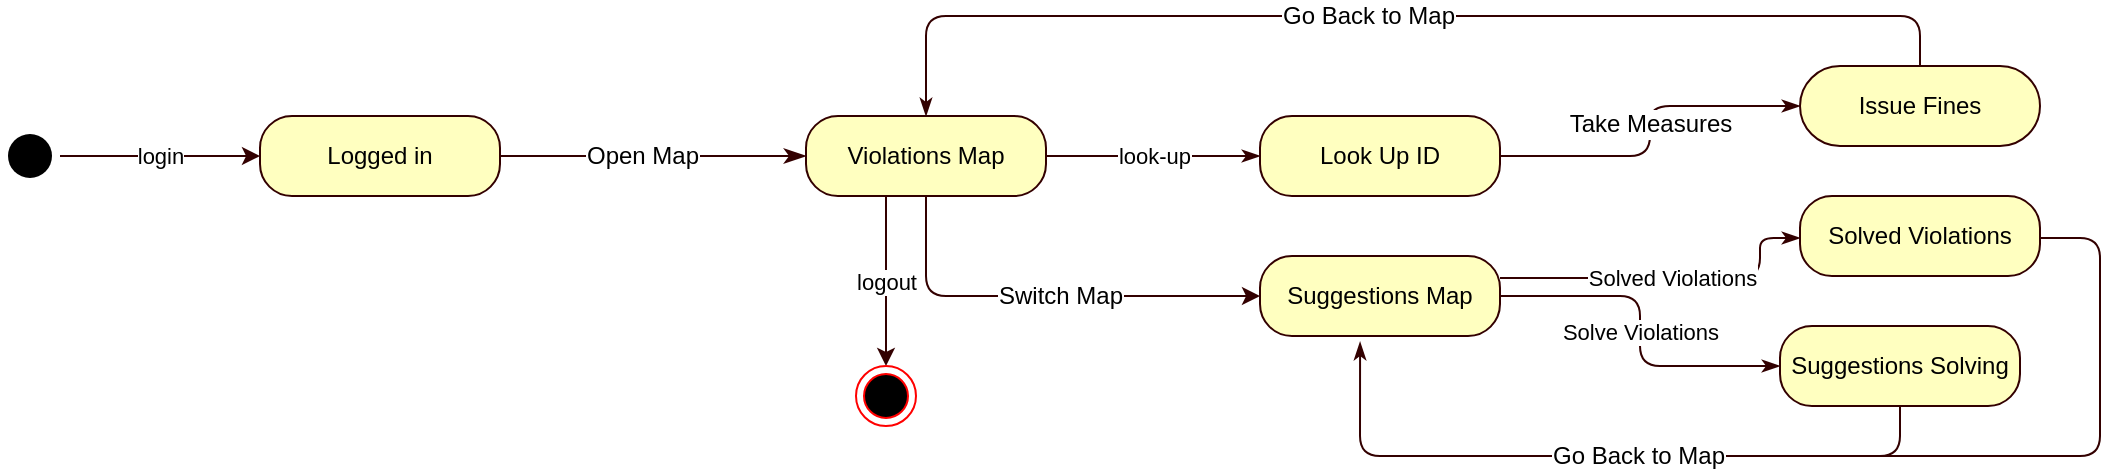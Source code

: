<mxfile version="12.2.0" type="device" pages="1"><diagram id="hkh5VPyCAdm9aV66cMBi" name="Page-1"><mxGraphModel dx="1861" dy="680" grid="1" gridSize="10" guides="1" tooltips="1" connect="1" arrows="1" fold="1" page="1" pageScale="1" pageWidth="827" pageHeight="1169" math="0" shadow="0"><root><mxCell id="0"/><mxCell id="1" parent="0"/><mxCell id="B7UJa970GubsxUOPtU8E-10" value="" style="edgeStyle=orthogonalEdgeStyle;rounded=1;orthogonalLoop=1;jettySize=auto;html=1;strokeColor=#330000;entryX=0;entryY=0.5;entryDx=0;entryDy=0;" edge="1" parent="1" source="B7UJa970GubsxUOPtU8E-8" target="B7UJa970GubsxUOPtU8E-9"><mxGeometry relative="1" as="geometry"><Array as="points"><mxPoint x="193" y="220"/></Array></mxGeometry></mxCell><mxCell id="B7UJa970GubsxUOPtU8E-11" value="Switch Map" style="text;html=1;resizable=0;points=[];align=center;verticalAlign=middle;labelBackgroundColor=#ffffff;" vertex="1" connectable="0" parent="B7UJa970GubsxUOPtU8E-10"><mxGeometry x="-0.191" y="-5" relative="1" as="geometry"><mxPoint x="29" y="-5" as="offset"/></mxGeometry></mxCell><mxCell id="B7UJa970GubsxUOPtU8E-2" value="Logged in" style="rounded=1;whiteSpace=wrap;html=1;arcSize=40;fontColor=#000000;fillColor=#ffffc0;strokeColor=#330000;" vertex="1" parent="1"><mxGeometry x="-140" y="130" width="120" height="40" as="geometry"/></mxCell><mxCell id="B7UJa970GubsxUOPtU8E-19" value="Solve Violations" style="edgeStyle=orthogonalEdgeStyle;rounded=1;orthogonalLoop=1;jettySize=auto;html=1;endArrow=classicThin;endFill=1;strokeColor=#330000;entryX=0;entryY=0.5;entryDx=0;entryDy=0;" edge="1" parent="1" source="B7UJa970GubsxUOPtU8E-9" target="B7UJa970GubsxUOPtU8E-20"><mxGeometry relative="1" as="geometry"><mxPoint x="547" y="240" as="targetPoint"/></mxGeometry></mxCell><mxCell id="B7UJa970GubsxUOPtU8E-27" value="Solved Violations" style="edgeStyle=orthogonalEdgeStyle;rounded=1;orthogonalLoop=1;jettySize=auto;html=1;endArrow=classicThin;endFill=1;strokeColor=#330000;entryX=0;entryY=0.5;entryDx=0;entryDy=0;" edge="1" parent="1" source="B7UJa970GubsxUOPtU8E-9" target="B7UJa970GubsxUOPtU8E-30"><mxGeometry relative="1" as="geometry"><mxPoint x="630" y="191" as="targetPoint"/><Array as="points"><mxPoint x="610" y="211"/><mxPoint x="610" y="191"/></Array></mxGeometry></mxCell><mxCell id="B7UJa970GubsxUOPtU8E-9" value="Suggestions Map" style="rounded=1;whiteSpace=wrap;html=1;arcSize=40;fontColor=#000000;fillColor=#ffffc0;strokeColor=#330000;" vertex="1" parent="1"><mxGeometry x="360" y="200" width="120" height="40" as="geometry"/></mxCell><mxCell id="B7UJa970GubsxUOPtU8E-3" value="" style="edgeStyle=orthogonalEdgeStyle;html=1;verticalAlign=bottom;endArrow=classicThin;endSize=8;strokeColor=#330000;entryX=0;entryY=0.5;entryDx=0;entryDy=0;endFill=1;" edge="1" source="B7UJa970GubsxUOPtU8E-2" parent="1" target="B7UJa970GubsxUOPtU8E-8"><mxGeometry relative="1" as="geometry"><mxPoint x="120" y="200" as="targetPoint"/><Array as="points"/></mxGeometry></mxCell><mxCell id="B7UJa970GubsxUOPtU8E-7" value="Open Map" style="text;html=1;resizable=0;points=[];align=center;verticalAlign=middle;labelBackgroundColor=#ffffff;" vertex="1" connectable="0" parent="B7UJa970GubsxUOPtU8E-3"><mxGeometry x="0.246" y="2" relative="1" as="geometry"><mxPoint x="-25" y="2" as="offset"/></mxGeometry></mxCell><mxCell id="B7UJa970GubsxUOPtU8E-6" value="login" style="edgeStyle=orthogonalEdgeStyle;rounded=0;orthogonalLoop=1;jettySize=auto;html=1;strokeColor=#330000;entryX=0;entryY=0.5;entryDx=0;entryDy=0;" edge="1" parent="1" source="B7UJa970GubsxUOPtU8E-4" target="B7UJa970GubsxUOPtU8E-2"><mxGeometry relative="1" as="geometry"><mxPoint x="-170" y="155" as="targetPoint"/><Array as="points"><mxPoint x="-220" y="150"/><mxPoint x="-220" y="150"/></Array></mxGeometry></mxCell><mxCell id="B7UJa970GubsxUOPtU8E-4" value="" style="ellipse;html=1;shape=endState;fillColor=#000000;strokeColor=none;" vertex="1" parent="1"><mxGeometry x="-270" y="135" width="30" height="30" as="geometry"/></mxCell><mxCell id="B7UJa970GubsxUOPtU8E-13" value="look-up" style="edgeStyle=orthogonalEdgeStyle;rounded=1;orthogonalLoop=1;jettySize=auto;html=1;endArrow=classicThin;endFill=1;strokeColor=#330000;" edge="1" parent="1" source="B7UJa970GubsxUOPtU8E-8" target="B7UJa970GubsxUOPtU8E-12"><mxGeometry relative="1" as="geometry"/></mxCell><mxCell id="B7UJa970GubsxUOPtU8E-8" value="Violations Map" style="rounded=1;whiteSpace=wrap;html=1;arcSize=40;fontColor=#000000;fillColor=#ffffc0;strokeColor=#330000;" vertex="1" parent="1"><mxGeometry x="133" y="130" width="120" height="40" as="geometry"/></mxCell><mxCell id="B7UJa970GubsxUOPtU8E-16" value="" style="edgeStyle=orthogonalEdgeStyle;rounded=1;orthogonalLoop=1;jettySize=auto;html=1;endArrow=classicThin;endFill=1;strokeColor=#330000;entryX=0.5;entryY=0;entryDx=0;entryDy=0;exitX=0.5;exitY=0;exitDx=0;exitDy=0;" edge="1" parent="1" source="B7UJa970GubsxUOPtU8E-33" target="B7UJa970GubsxUOPtU8E-8"><mxGeometry relative="1" as="geometry"><mxPoint x="190" y="80" as="targetPoint"/><Array as="points"><mxPoint x="690" y="80"/><mxPoint x="193" y="80"/></Array></mxGeometry></mxCell><mxCell id="B7UJa970GubsxUOPtU8E-17" value="Go Back to Map" style="text;html=1;resizable=0;points=[];align=center;verticalAlign=middle;labelBackgroundColor=#ffffff;" vertex="1" connectable="0" parent="B7UJa970GubsxUOPtU8E-16"><mxGeometry x="0.053" relative="1" as="geometry"><mxPoint as="offset"/></mxGeometry></mxCell><mxCell id="B7UJa970GubsxUOPtU8E-34" value="" style="edgeStyle=orthogonalEdgeStyle;rounded=1;orthogonalLoop=1;jettySize=auto;html=1;endArrow=classicThin;endFill=1;strokeColor=#330000;" edge="1" parent="1" source="B7UJa970GubsxUOPtU8E-12" target="B7UJa970GubsxUOPtU8E-33"><mxGeometry relative="1" as="geometry"/></mxCell><mxCell id="B7UJa970GubsxUOPtU8E-35" value="Take Measures" style="text;html=1;resizable=0;points=[];align=center;verticalAlign=middle;labelBackgroundColor=#ffffff;" vertex="1" connectable="0" parent="B7UJa970GubsxUOPtU8E-34"><mxGeometry x="-0.142" y="1" relative="1" as="geometry"><mxPoint x="0.5" y="-16" as="offset"/></mxGeometry></mxCell><mxCell id="B7UJa970GubsxUOPtU8E-12" value="Look Up ID" style="rounded=1;whiteSpace=wrap;html=1;arcSize=40;fontColor=#000000;fillColor=#ffffc0;strokeColor=#330000;" vertex="1" parent="1"><mxGeometry x="360" y="130" width="120" height="40" as="geometry"/></mxCell><mxCell id="B7UJa970GubsxUOPtU8E-33" value="Issue Fines" style="rounded=1;whiteSpace=wrap;html=1;arcSize=50;fontColor=#000000;fillColor=#ffffc0;strokeColor=#330000;" vertex="1" parent="1"><mxGeometry x="630" y="105" width="120" height="40" as="geometry"/></mxCell><mxCell id="B7UJa970GubsxUOPtU8E-22" value="" style="edgeStyle=orthogonalEdgeStyle;rounded=1;orthogonalLoop=1;jettySize=auto;html=1;endArrow=classicThin;endFill=1;strokeColor=#330000;entryX=0.417;entryY=1.075;entryDx=0;entryDy=0;entryPerimeter=0;" edge="1" parent="1" source="B7UJa970GubsxUOPtU8E-20" target="B7UJa970GubsxUOPtU8E-9"><mxGeometry relative="1" as="geometry"><mxPoint x="307" y="360" as="targetPoint"/><Array as="points"><mxPoint x="680" y="300"/><mxPoint x="410" y="300"/></Array></mxGeometry></mxCell><mxCell id="B7UJa970GubsxUOPtU8E-23" value="Go Back to Map" style="text;html=1;resizable=0;points=[];align=center;verticalAlign=middle;labelBackgroundColor=#ffffff;" vertex="1" connectable="0" parent="B7UJa970GubsxUOPtU8E-22"><mxGeometry x="-0.085" y="4" relative="1" as="geometry"><mxPoint x="5" y="-4" as="offset"/></mxGeometry></mxCell><mxCell id="B7UJa970GubsxUOPtU8E-20" value="Suggestions Solving" style="rounded=1;whiteSpace=wrap;html=1;arcSize=40;fontColor=#000000;fillColor=#ffffc0;strokeColor=#330000;" vertex="1" parent="1"><mxGeometry x="620" y="235" width="120" height="40" as="geometry"/></mxCell><mxCell id="B7UJa970GubsxUOPtU8E-25" value="logout" style="endArrow=classic;html=1;strokeColor=#330000;entryX=0.5;entryY=0;entryDx=0;entryDy=0;" edge="1" parent="1" target="B7UJa970GubsxUOPtU8E-26"><mxGeometry width="50" height="50" relative="1" as="geometry"><mxPoint x="173" y="170" as="sourcePoint"/><mxPoint x="173" y="270" as="targetPoint"/></mxGeometry></mxCell><mxCell id="B7UJa970GubsxUOPtU8E-26" value="" style="ellipse;html=1;shape=endState;fillColor=#000000;strokeColor=#ff0000;" vertex="1" parent="1"><mxGeometry x="158" y="255" width="30" height="30" as="geometry"/></mxCell><mxCell id="B7UJa970GubsxUOPtU8E-32" value="" style="edgeStyle=orthogonalEdgeStyle;rounded=1;orthogonalLoop=1;jettySize=auto;html=1;endArrow=none;endFill=0;strokeColor=#330000;" edge="1" parent="1" source="B7UJa970GubsxUOPtU8E-30"><mxGeometry relative="1" as="geometry"><mxPoint x="630" y="300" as="targetPoint"/><Array as="points"><mxPoint x="780" y="191"/><mxPoint x="780" y="300"/></Array></mxGeometry></mxCell><mxCell id="B7UJa970GubsxUOPtU8E-30" value="Solved Violations" style="rounded=1;whiteSpace=wrap;html=1;arcSize=40;fontColor=#000000;fillColor=#ffffc0;strokeColor=#330000;" vertex="1" parent="1"><mxGeometry x="630" y="170" width="120" height="40" as="geometry"/></mxCell></root></mxGraphModel></diagram></mxfile>